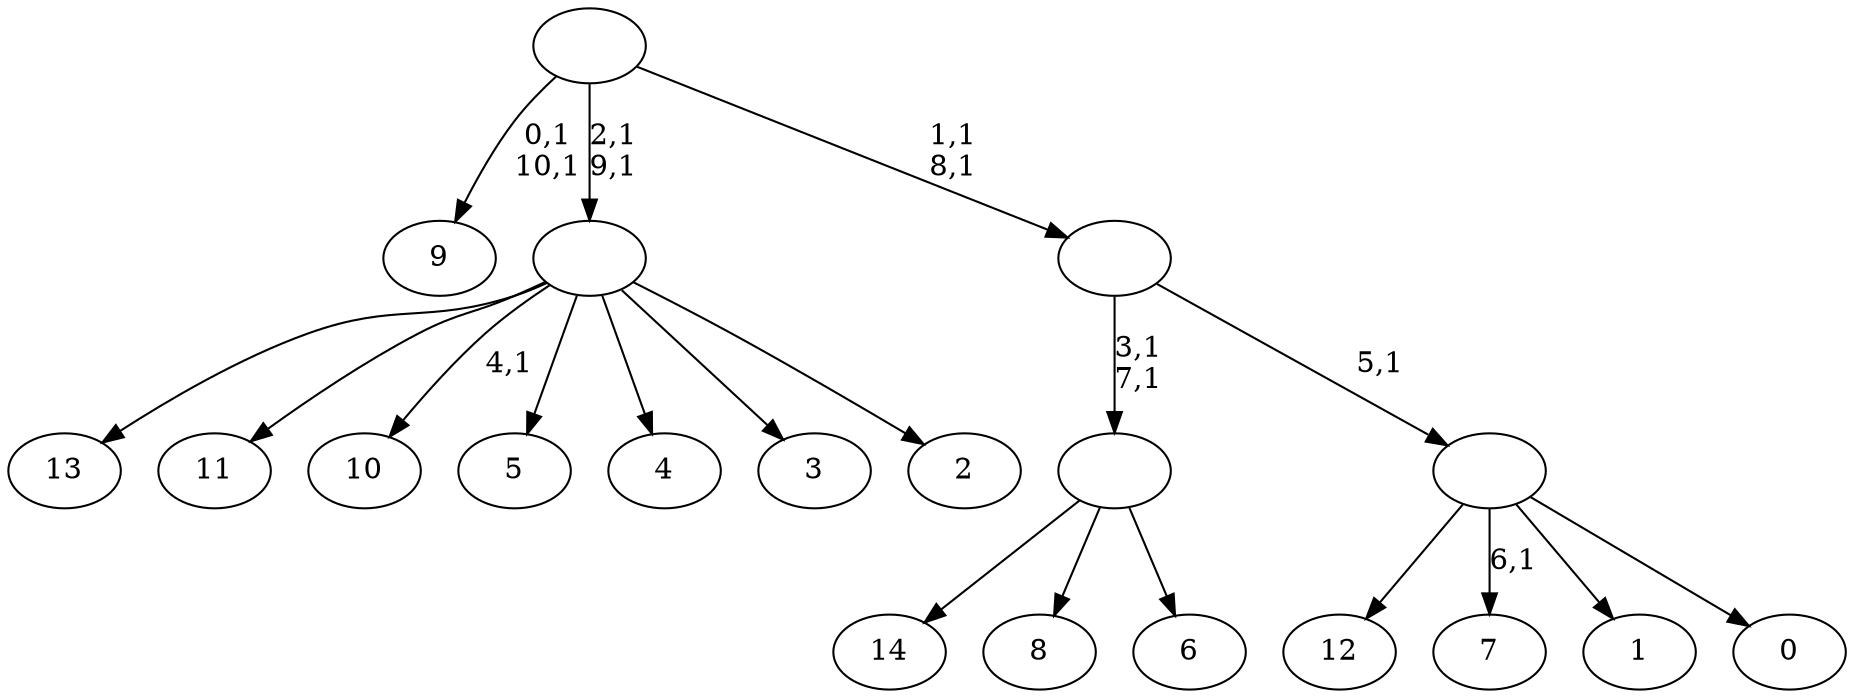 digraph T {
	26 [label="14"]
	25 [label="13"]
	24 [label="12"]
	23 [label="11"]
	22 [label="10"]
	20 [label="9"]
	17 [label="8"]
	16 [label="7"]
	14 [label="6"]
	13 [label=""]
	11 [label="5"]
	10 [label="4"]
	9 [label="3"]
	8 [label="2"]
	7 [label=""]
	5 [label="1"]
	4 [label="0"]
	3 [label=""]
	2 [label=""]
	0 [label=""]
	13 -> 26 [label=""]
	13 -> 17 [label=""]
	13 -> 14 [label=""]
	7 -> 22 [label="4,1"]
	7 -> 25 [label=""]
	7 -> 23 [label=""]
	7 -> 11 [label=""]
	7 -> 10 [label=""]
	7 -> 9 [label=""]
	7 -> 8 [label=""]
	3 -> 16 [label="6,1"]
	3 -> 24 [label=""]
	3 -> 5 [label=""]
	3 -> 4 [label=""]
	2 -> 13 [label="3,1\n7,1"]
	2 -> 3 [label="5,1"]
	0 -> 2 [label="1,1\n8,1"]
	0 -> 7 [label="2,1\n9,1"]
	0 -> 20 [label="0,1\n10,1"]
}
